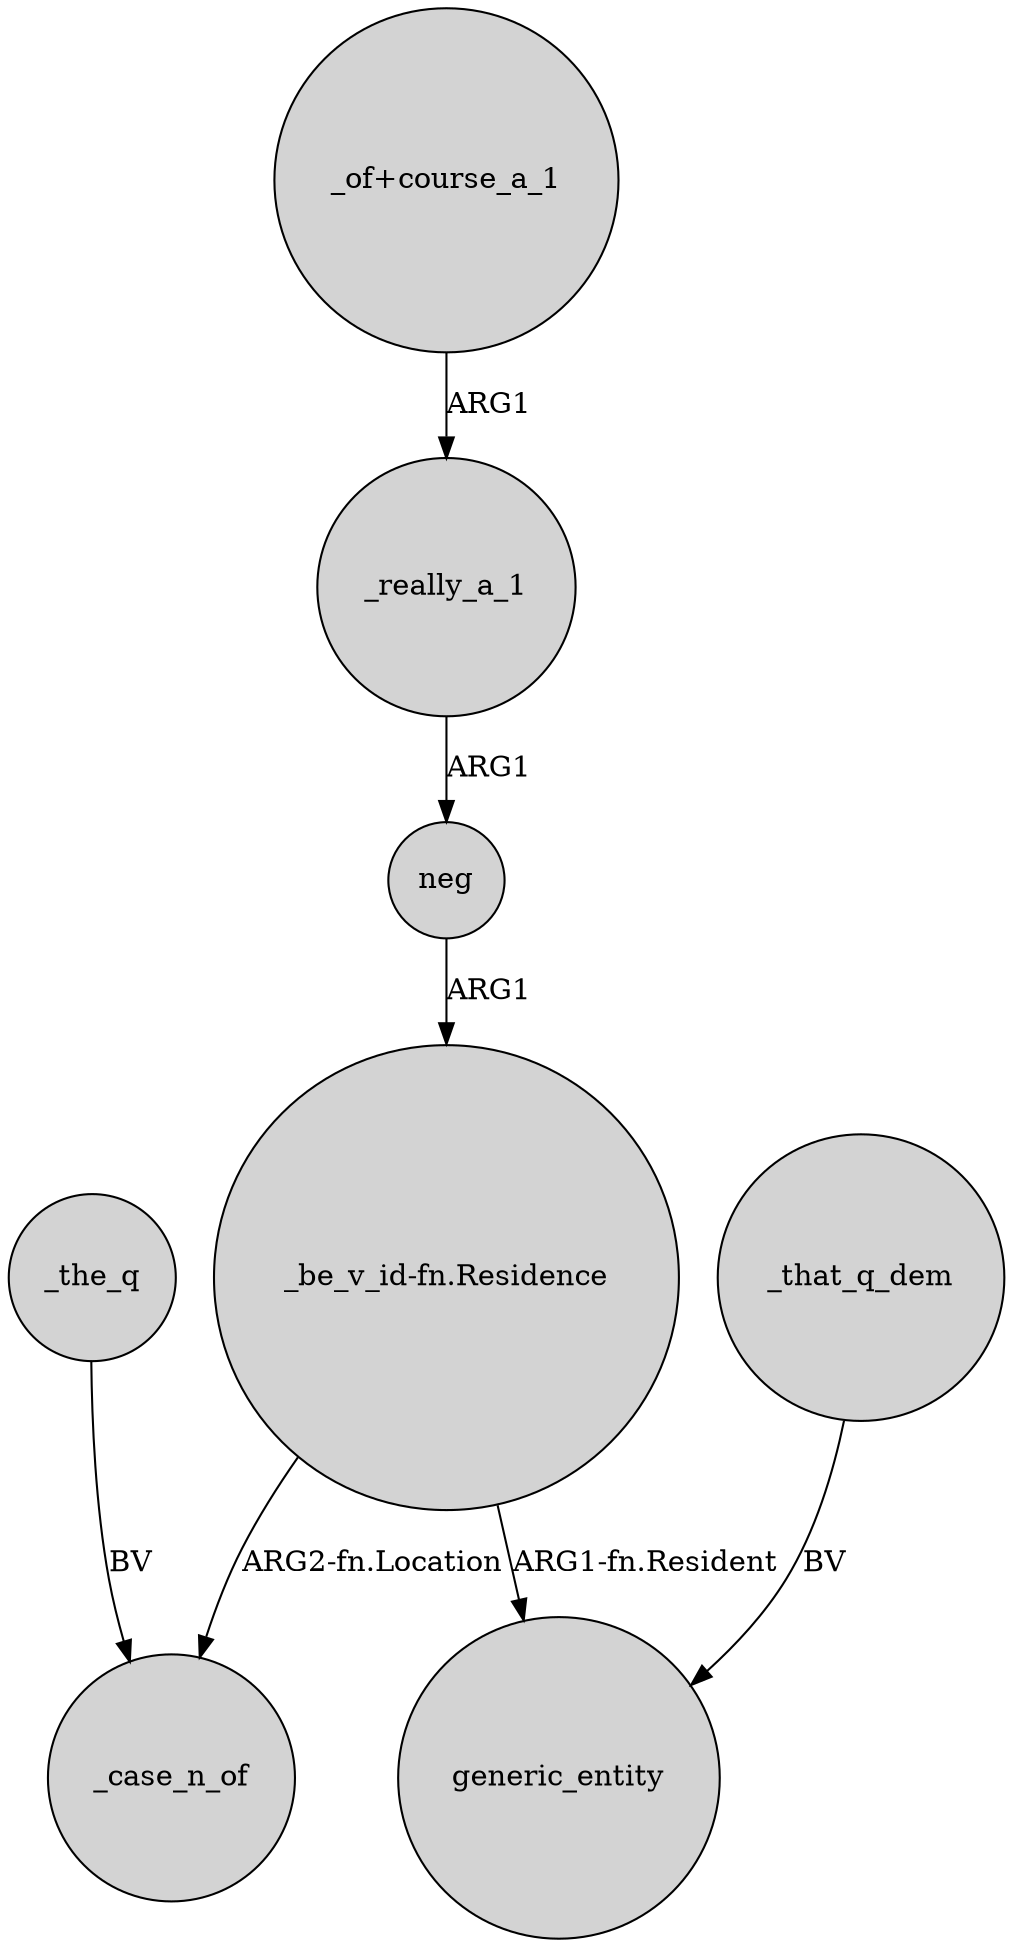 digraph {
	node [shape=circle style=filled]
	"_be_v_id-fn.Residence" -> _case_n_of [label="ARG2-fn.Location"]
	_really_a_1 -> neg [label=ARG1]
	_that_q_dem -> generic_entity [label=BV]
	neg -> "_be_v_id-fn.Residence" [label=ARG1]
	_the_q -> _case_n_of [label=BV]
	"_be_v_id-fn.Residence" -> generic_entity [label="ARG1-fn.Resident"]
	"_of+course_a_1" -> _really_a_1 [label=ARG1]
}
